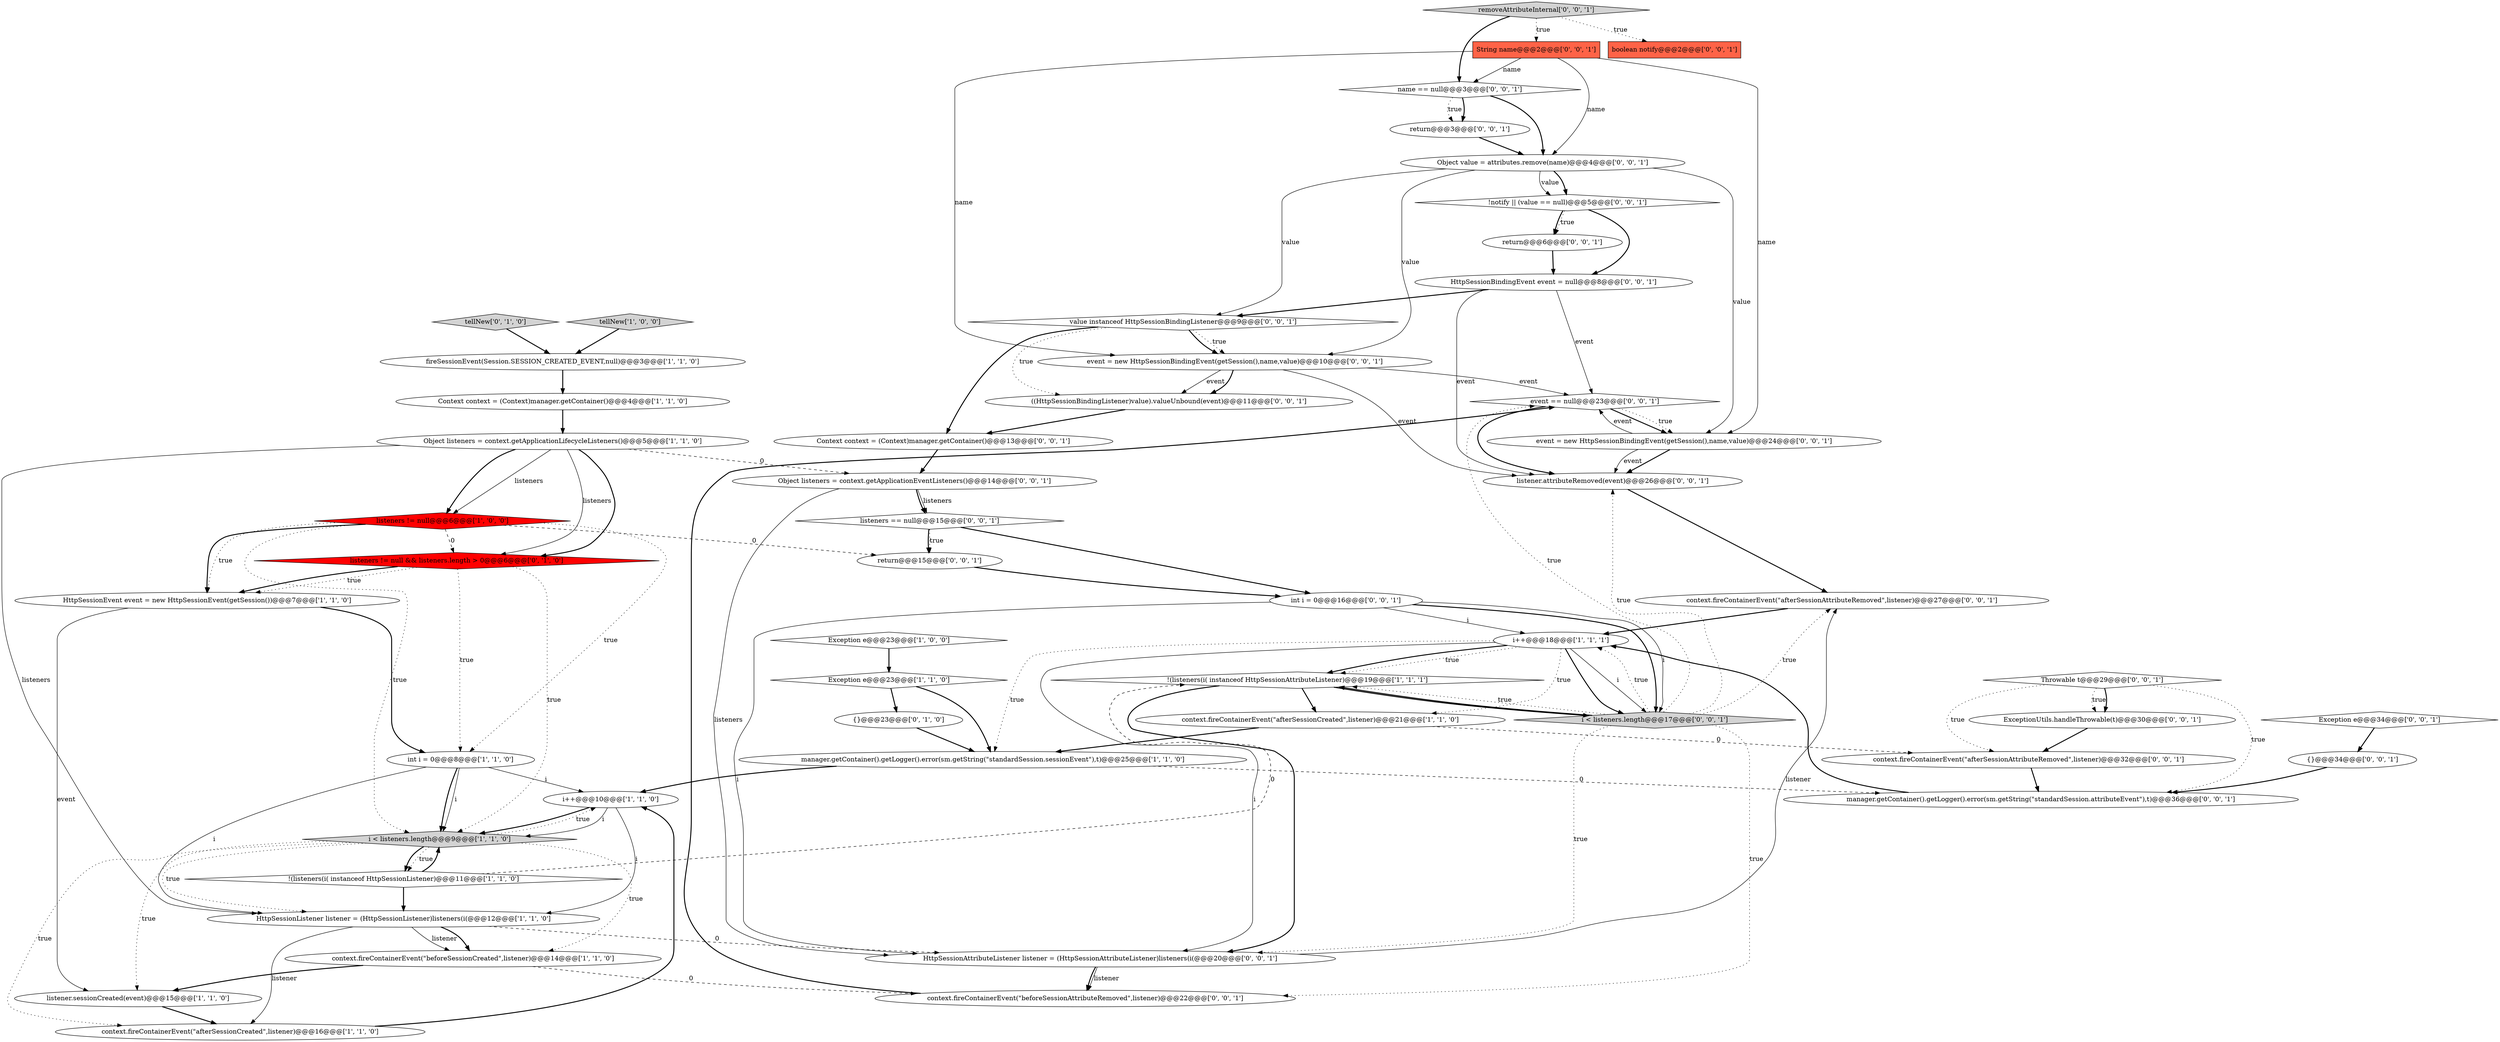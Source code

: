 digraph {
25 [style = filled, label = "return@@@3@@@['0', '0', '1']", fillcolor = white, shape = ellipse image = "AAA0AAABBB3BBB"];
39 [style = filled, label = "boolean notify@@@2@@@['0', '0', '1']", fillcolor = tomato, shape = box image = "AAA0AAABBB3BBB"];
3 [style = filled, label = "listener.sessionCreated(event)@@@15@@@['1', '1', '0']", fillcolor = white, shape = ellipse image = "AAA0AAABBB1BBB"];
4 [style = filled, label = "i++@@@18@@@['1', '1', '1']", fillcolor = white, shape = ellipse image = "AAA0AAABBB1BBB"];
47 [style = filled, label = "context.fireContainerEvent(\"afterSessionAttributeRemoved\",listener)@@@32@@@['0', '0', '1']", fillcolor = white, shape = ellipse image = "AAA0AAABBB3BBB"];
22 [style = filled, label = "tellNew['0', '1', '0']", fillcolor = lightgray, shape = diamond image = "AAA0AAABBB2BBB"];
44 [style = filled, label = "manager.getContainer().getLogger().error(sm.getString(\"standardSession.attributeEvent\"),t)@@@36@@@['0', '0', '1']", fillcolor = white, shape = ellipse image = "AAA0AAABBB3BBB"];
17 [style = filled, label = "!(listeners(i( instanceof HttpSessionAttributeListener)@@@19@@@['1', '1', '1']", fillcolor = white, shape = diamond image = "AAA0AAABBB1BBB"];
50 [style = filled, label = "Object listeners = context.getApplicationEventListeners()@@@14@@@['0', '0', '1']", fillcolor = white, shape = ellipse image = "AAA0AAABBB3BBB"];
1 [style = filled, label = "context.fireContainerEvent(\"beforeSessionCreated\",listener)@@@14@@@['1', '1', '0']", fillcolor = white, shape = ellipse image = "AAA0AAABBB1BBB"];
13 [style = filled, label = "context.fireContainerEvent(\"afterSessionCreated\",listener)@@@21@@@['1', '1', '0']", fillcolor = white, shape = ellipse image = "AAA0AAABBB1BBB"];
20 [style = filled, label = "{}@@@23@@@['0', '1', '0']", fillcolor = white, shape = ellipse image = "AAA0AAABBB2BBB"];
51 [style = filled, label = "context.fireContainerEvent(\"beforeSessionAttributeRemoved\",listener)@@@22@@@['0', '0', '1']", fillcolor = white, shape = ellipse image = "AAA0AAABBB3BBB"];
19 [style = filled, label = "manager.getContainer().getLogger().error(sm.getString(\"standardSession.sessionEvent\"),t)@@@25@@@['1', '1', '0']", fillcolor = white, shape = ellipse image = "AAA0AAABBB1BBB"];
36 [style = filled, label = "removeAttributeInternal['0', '0', '1']", fillcolor = lightgray, shape = diamond image = "AAA0AAABBB3BBB"];
42 [style = filled, label = "!notify || (value == null)@@@5@@@['0', '0', '1']", fillcolor = white, shape = diamond image = "AAA0AAABBB3BBB"];
49 [style = filled, label = "value instanceof HttpSessionBindingListener@@@9@@@['0', '0', '1']", fillcolor = white, shape = diamond image = "AAA0AAABBB3BBB"];
38 [style = filled, label = "name == null@@@3@@@['0', '0', '1']", fillcolor = white, shape = diamond image = "AAA0AAABBB3BBB"];
23 [style = filled, label = "int i = 0@@@16@@@['0', '0', '1']", fillcolor = white, shape = ellipse image = "AAA0AAABBB3BBB"];
24 [style = filled, label = "HttpSessionAttributeListener listener = (HttpSessionAttributeListener)listeners(i(@@@20@@@['0', '0', '1']", fillcolor = white, shape = ellipse image = "AAA0AAABBB3BBB"];
29 [style = filled, label = "return@@@15@@@['0', '0', '1']", fillcolor = white, shape = ellipse image = "AAA0AAABBB3BBB"];
34 [style = filled, label = "context.fireContainerEvent(\"afterSessionAttributeRemoved\",listener)@@@27@@@['0', '0', '1']", fillcolor = white, shape = ellipse image = "AAA0AAABBB3BBB"];
48 [style = filled, label = "Object value = attributes.remove(name)@@@4@@@['0', '0', '1']", fillcolor = white, shape = ellipse image = "AAA0AAABBB3BBB"];
11 [style = filled, label = "listeners != null@@@6@@@['1', '0', '0']", fillcolor = red, shape = diamond image = "AAA1AAABBB1BBB"];
28 [style = filled, label = "event == null@@@23@@@['0', '0', '1']", fillcolor = white, shape = diamond image = "AAA0AAABBB3BBB"];
9 [style = filled, label = "Object listeners = context.getApplicationLifecycleListeners()@@@5@@@['1', '1', '0']", fillcolor = white, shape = ellipse image = "AAA0AAABBB1BBB"];
32 [style = filled, label = "return@@@6@@@['0', '0', '1']", fillcolor = white, shape = ellipse image = "AAA0AAABBB3BBB"];
15 [style = filled, label = "Exception e@@@23@@@['1', '1', '0']", fillcolor = white, shape = diamond image = "AAA0AAABBB1BBB"];
45 [style = filled, label = "String name@@@2@@@['0', '0', '1']", fillcolor = tomato, shape = box image = "AAA0AAABBB3BBB"];
18 [style = filled, label = "Context context = (Context)manager.getContainer()@@@4@@@['1', '1', '0']", fillcolor = white, shape = ellipse image = "AAA0AAABBB1BBB"];
40 [style = filled, label = "{}@@@34@@@['0', '0', '1']", fillcolor = white, shape = ellipse image = "AAA0AAABBB3BBB"];
46 [style = filled, label = "ExceptionUtils.handleThrowable(t)@@@30@@@['0', '0', '1']", fillcolor = white, shape = ellipse image = "AAA0AAABBB3BBB"];
27 [style = filled, label = "event = new HttpSessionBindingEvent(getSession(),name,value)@@@10@@@['0', '0', '1']", fillcolor = white, shape = ellipse image = "AAA0AAABBB3BBB"];
7 [style = filled, label = "HttpSessionEvent event = new HttpSessionEvent(getSession())@@@7@@@['1', '1', '0']", fillcolor = white, shape = ellipse image = "AAA0AAABBB1BBB"];
12 [style = filled, label = "context.fireContainerEvent(\"afterSessionCreated\",listener)@@@16@@@['1', '1', '0']", fillcolor = white, shape = ellipse image = "AAA0AAABBB1BBB"];
30 [style = filled, label = "HttpSessionBindingEvent event = null@@@8@@@['0', '0', '1']", fillcolor = white, shape = ellipse image = "AAA0AAABBB3BBB"];
33 [style = filled, label = "i < listeners.length@@@17@@@['0', '0', '1']", fillcolor = lightgray, shape = diamond image = "AAA0AAABBB3BBB"];
52 [style = filled, label = "Throwable t@@@29@@@['0', '0', '1']", fillcolor = white, shape = diamond image = "AAA0AAABBB3BBB"];
14 [style = filled, label = "Exception e@@@23@@@['1', '0', '0']", fillcolor = white, shape = diamond image = "AAA0AAABBB1BBB"];
8 [style = filled, label = "fireSessionEvent(Session.SESSION_CREATED_EVENT,null)@@@3@@@['1', '1', '0']", fillcolor = white, shape = ellipse image = "AAA0AAABBB1BBB"];
35 [style = filled, label = "((HttpSessionBindingListener)value).valueUnbound(event)@@@11@@@['0', '0', '1']", fillcolor = white, shape = ellipse image = "AAA0AAABBB3BBB"];
41 [style = filled, label = "Context context = (Context)manager.getContainer()@@@13@@@['0', '0', '1']", fillcolor = white, shape = ellipse image = "AAA0AAABBB3BBB"];
43 [style = filled, label = "event = new HttpSessionBindingEvent(getSession(),name,value)@@@24@@@['0', '0', '1']", fillcolor = white, shape = ellipse image = "AAA0AAABBB3BBB"];
0 [style = filled, label = "!(listeners(i( instanceof HttpSessionListener)@@@11@@@['1', '1', '0']", fillcolor = white, shape = diamond image = "AAA0AAABBB1BBB"];
5 [style = filled, label = "tellNew['1', '0', '0']", fillcolor = lightgray, shape = diamond image = "AAA0AAABBB1BBB"];
26 [style = filled, label = "listeners == null@@@15@@@['0', '0', '1']", fillcolor = white, shape = diamond image = "AAA0AAABBB3BBB"];
2 [style = filled, label = "HttpSessionListener listener = (HttpSessionListener)listeners(i(@@@12@@@['1', '1', '0']", fillcolor = white, shape = ellipse image = "AAA0AAABBB1BBB"];
31 [style = filled, label = "Exception e@@@34@@@['0', '0', '1']", fillcolor = white, shape = diamond image = "AAA0AAABBB3BBB"];
10 [style = filled, label = "i++@@@10@@@['1', '1', '0']", fillcolor = white, shape = ellipse image = "AAA0AAABBB1BBB"];
21 [style = filled, label = "listeners != null && listeners.length > 0@@@6@@@['0', '1', '0']", fillcolor = red, shape = diamond image = "AAA1AAABBB2BBB"];
6 [style = filled, label = "i < listeners.length@@@9@@@['1', '1', '0']", fillcolor = lightgray, shape = diamond image = "AAA0AAABBB1BBB"];
16 [style = filled, label = "int i = 0@@@8@@@['1', '1', '0']", fillcolor = white, shape = ellipse image = "AAA0AAABBB1BBB"];
37 [style = filled, label = "listener.attributeRemoved(event)@@@26@@@['0', '0', '1']", fillcolor = white, shape = ellipse image = "AAA0AAABBB3BBB"];
16->6 [style = solid, label="i"];
2->1 [style = solid, label="listener"];
23->24 [style = solid, label="i"];
9->11 [style = bold, label=""];
35->41 [style = bold, label=""];
50->24 [style = solid, label="listeners"];
33->28 [style = dotted, label="true"];
6->1 [style = dotted, label="true"];
30->49 [style = bold, label=""];
25->48 [style = bold, label=""];
52->44 [style = dotted, label="true"];
45->43 [style = solid, label="name"];
16->10 [style = solid, label="i"];
22->8 [style = bold, label=""];
12->10 [style = bold, label=""];
23->33 [style = bold, label=""];
45->38 [style = solid, label="name"];
50->26 [style = solid, label="listeners"];
28->43 [style = bold, label=""];
36->39 [style = dotted, label="true"];
15->20 [style = bold, label=""];
52->46 [style = dotted, label="true"];
21->7 [style = dotted, label="true"];
7->16 [style = bold, label=""];
9->21 [style = bold, label=""];
9->50 [style = dashed, label="0"];
31->40 [style = bold, label=""];
6->0 [style = dotted, label="true"];
6->3 [style = dotted, label="true"];
33->37 [style = dotted, label="true"];
4->17 [style = dotted, label="true"];
30->37 [style = solid, label="event"];
27->35 [style = solid, label="event"];
42->32 [style = dotted, label="true"];
11->21 [style = dashed, label="0"];
11->7 [style = dotted, label="true"];
45->27 [style = solid, label="name"];
28->37 [style = bold, label=""];
33->4 [style = dotted, label="true"];
51->28 [style = bold, label=""];
16->2 [style = solid, label="i"];
45->48 [style = solid, label="name"];
8->18 [style = bold, label=""];
16->6 [style = bold, label=""];
27->28 [style = solid, label="event"];
9->2 [style = solid, label="listeners"];
27->37 [style = solid, label="event"];
23->4 [style = solid, label="i"];
48->43 [style = solid, label="value"];
29->23 [style = bold, label=""];
0->17 [style = dashed, label="0"];
10->6 [style = solid, label="i"];
49->27 [style = dotted, label="true"];
23->33 [style = solid, label="i"];
4->13 [style = dotted, label="true"];
36->45 [style = dotted, label="true"];
30->28 [style = solid, label="event"];
44->4 [style = bold, label=""];
18->9 [style = bold, label=""];
42->32 [style = bold, label=""];
38->25 [style = bold, label=""];
21->7 [style = bold, label=""];
49->41 [style = bold, label=""];
47->44 [style = bold, label=""];
7->3 [style = solid, label="event"];
14->15 [style = bold, label=""];
11->16 [style = dotted, label="true"];
6->12 [style = dotted, label="true"];
21->16 [style = dotted, label="true"];
2->24 [style = dashed, label="0"];
20->19 [style = bold, label=""];
41->50 [style = bold, label=""];
21->6 [style = dotted, label="true"];
24->51 [style = bold, label=""];
52->46 [style = bold, label=""];
4->17 [style = bold, label=""];
2->1 [style = bold, label=""];
10->2 [style = solid, label="i"];
1->3 [style = bold, label=""];
2->12 [style = solid, label="listener"];
19->10 [style = bold, label=""];
1->51 [style = dashed, label="0"];
43->28 [style = solid, label="event"];
38->25 [style = dotted, label="true"];
3->12 [style = bold, label=""];
33->17 [style = dotted, label="true"];
15->19 [style = bold, label=""];
38->48 [style = bold, label=""];
32->30 [style = bold, label=""];
4->33 [style = bold, label=""];
10->6 [style = bold, label=""];
27->35 [style = bold, label=""];
6->10 [style = dotted, label="true"];
13->19 [style = bold, label=""];
6->2 [style = dotted, label="true"];
11->6 [style = dotted, label="true"];
28->43 [style = dotted, label="true"];
33->24 [style = dotted, label="true"];
48->49 [style = solid, label="value"];
33->51 [style = dotted, label="true"];
17->13 [style = bold, label=""];
52->47 [style = dotted, label="true"];
40->44 [style = bold, label=""];
33->17 [style = bold, label=""];
4->19 [style = dotted, label="true"];
50->26 [style = bold, label=""];
9->21 [style = solid, label="listeners"];
5->8 [style = bold, label=""];
24->34 [style = solid, label="listener"];
0->6 [style = bold, label=""];
9->11 [style = solid, label="listeners"];
26->29 [style = bold, label=""];
33->34 [style = dotted, label="true"];
0->2 [style = bold, label=""];
11->29 [style = dashed, label="0"];
6->0 [style = bold, label=""];
17->33 [style = bold, label=""];
43->37 [style = bold, label=""];
49->27 [style = bold, label=""];
43->37 [style = solid, label="event"];
48->42 [style = bold, label=""];
46->47 [style = bold, label=""];
4->24 [style = solid, label="i"];
19->44 [style = dashed, label="0"];
17->24 [style = bold, label=""];
49->35 [style = dotted, label="true"];
42->30 [style = bold, label=""];
37->34 [style = bold, label=""];
26->23 [style = bold, label=""];
34->4 [style = bold, label=""];
26->29 [style = dotted, label="true"];
13->47 [style = dashed, label="0"];
36->38 [style = bold, label=""];
48->27 [style = solid, label="value"];
4->33 [style = solid, label="i"];
24->51 [style = solid, label="listener"];
48->42 [style = solid, label="value"];
11->7 [style = bold, label=""];
}
